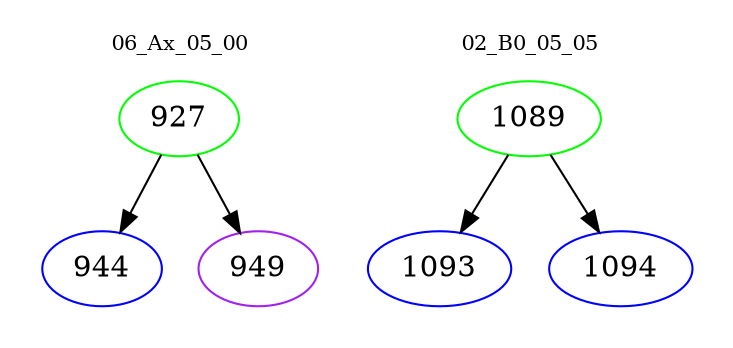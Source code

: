 digraph{
subgraph cluster_0 {
color = white
label = "06_Ax_05_00";
fontsize=10;
T0_927 [label="927", color="green"]
T0_927 -> T0_944 [color="black"]
T0_944 [label="944", color="blue"]
T0_927 -> T0_949 [color="black"]
T0_949 [label="949", color="purple"]
}
subgraph cluster_1 {
color = white
label = "02_B0_05_05";
fontsize=10;
T1_1089 [label="1089", color="green"]
T1_1089 -> T1_1093 [color="black"]
T1_1093 [label="1093", color="blue"]
T1_1089 -> T1_1094 [color="black"]
T1_1094 [label="1094", color="blue"]
}
}
